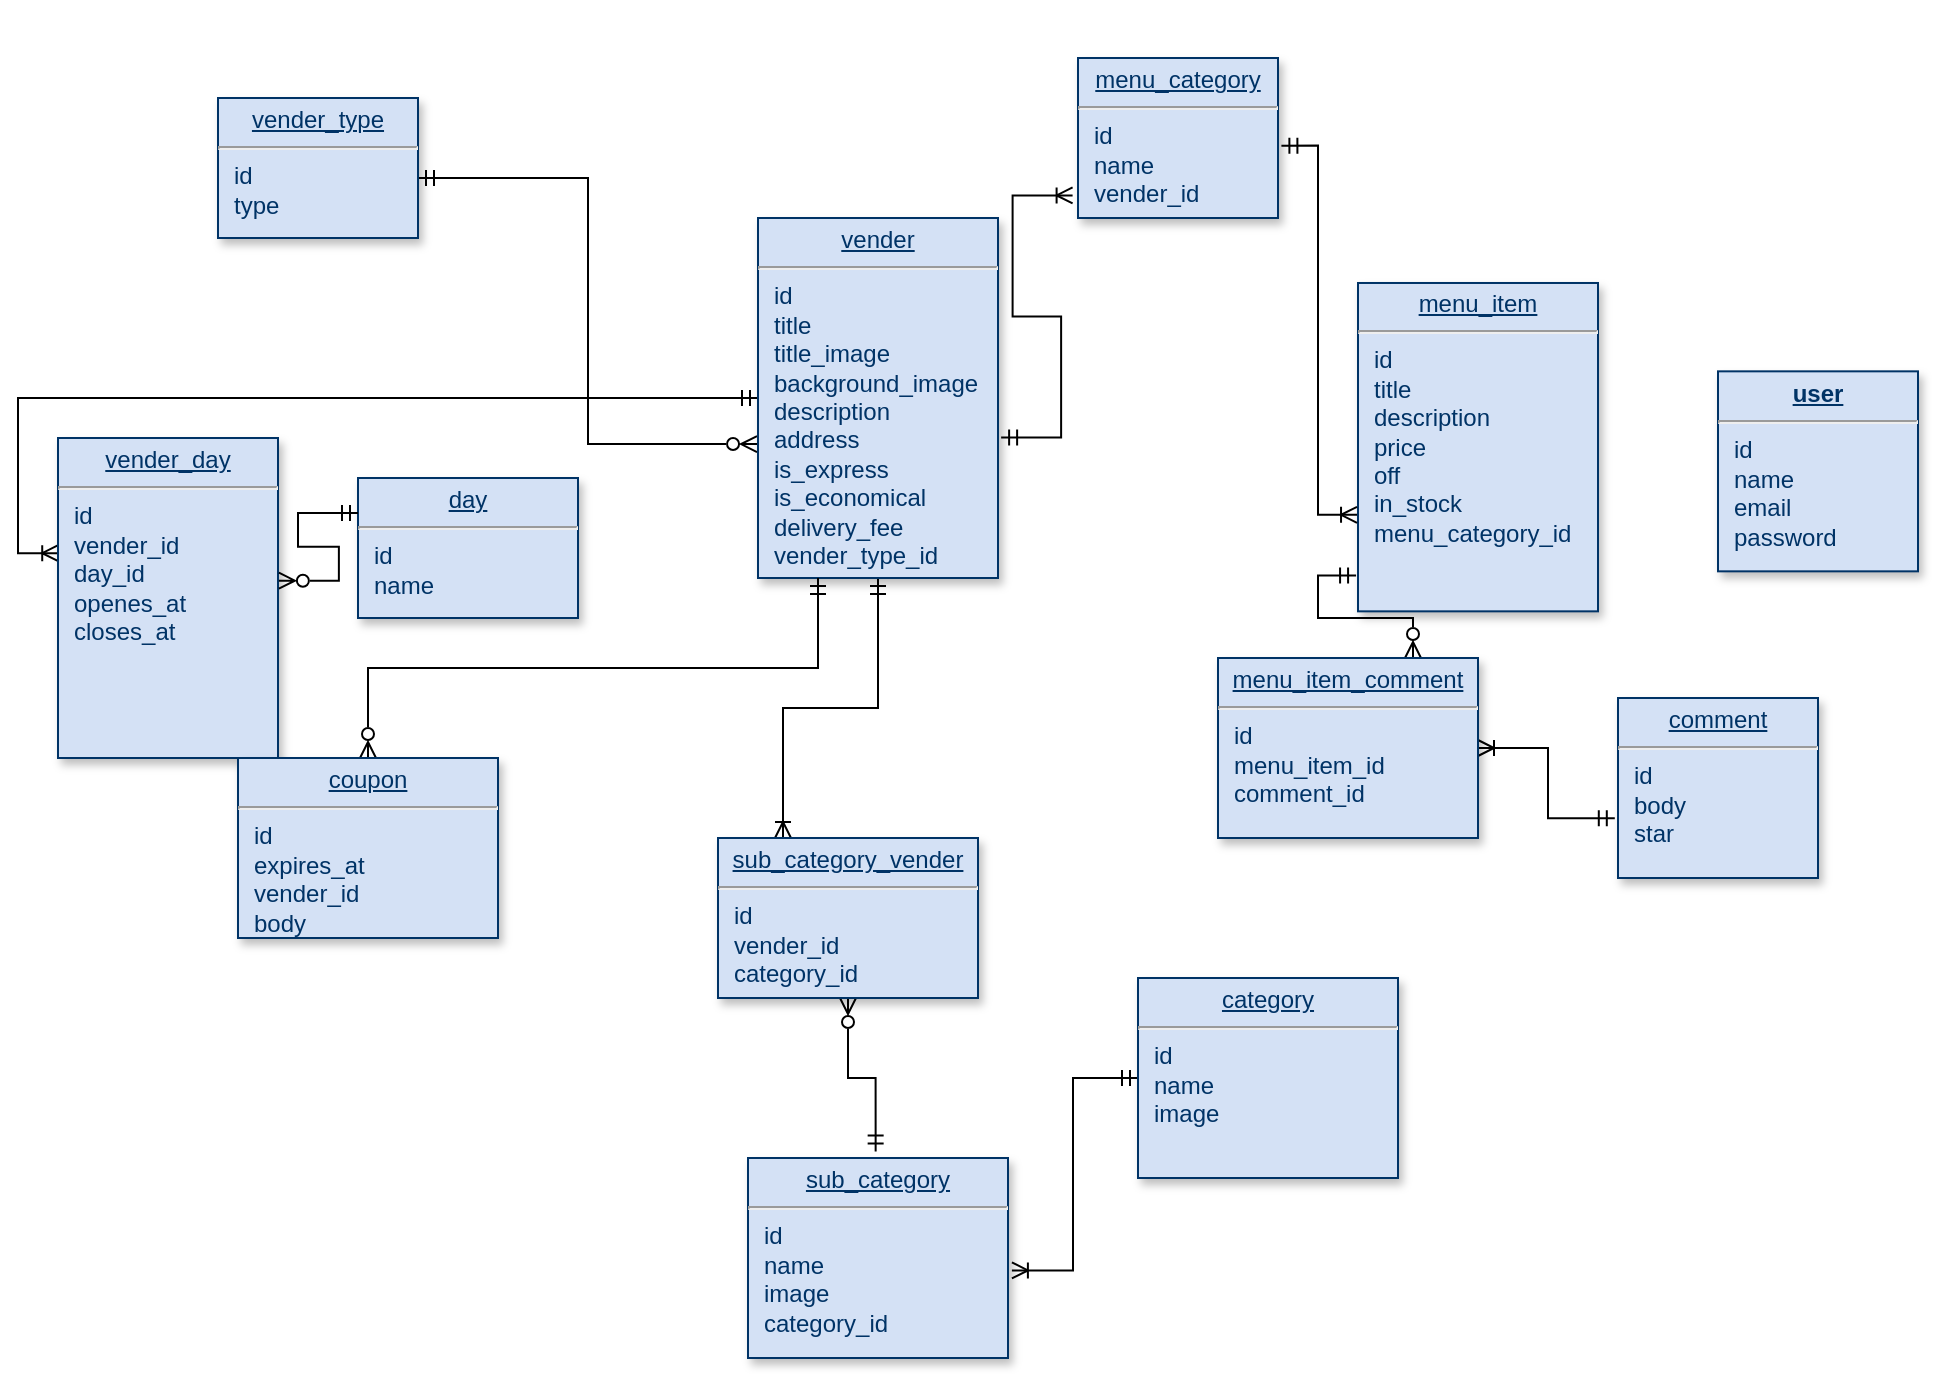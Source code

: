 <mxfile version="20.3.0" type="device"><diagram name="Page-1" id="efa7a0a1-bf9b-a30e-e6df-94a7791c09e9"><mxGraphModel dx="3093" dy="489" grid="1" gridSize="10" guides="1" tooltips="1" connect="1" arrows="1" fold="1" page="1" pageScale="1" pageWidth="2339" pageHeight="3300" background="none" math="0" shadow="0"><root><mxCell id="0"/><mxCell id="1" parent="0"/><mxCell id="Bjh7Wjrsop8_j-FTb7XY-119" style="edgeStyle=orthogonalEdgeStyle;rounded=0;orthogonalLoop=1;jettySize=auto;html=1;entryX=0.001;entryY=0.36;entryDx=0;entryDy=0;entryPerimeter=0;endArrow=ERoneToMany;endFill=0;startArrow=ERmandOne;startFill=0;" parent="1" source="21" target="Bjh7Wjrsop8_j-FTb7XY-115" edge="1"><mxGeometry relative="1" as="geometry"/></mxCell><mxCell id="Bjh7Wjrsop8_j-FTb7XY-129" style="edgeStyle=orthogonalEdgeStyle;rounded=0;orthogonalLoop=1;jettySize=auto;html=1;entryX=1;entryY=0.571;entryDx=0;entryDy=0;entryPerimeter=0;startArrow=ERzeroToMany;startFill=0;endArrow=ERmandOne;endFill=0;exitX=-0.004;exitY=0.628;exitDx=0;exitDy=0;exitPerimeter=0;" parent="1" source="21" target="Bjh7Wjrsop8_j-FTb7XY-128" edge="1"><mxGeometry relative="1" as="geometry"/></mxCell><mxCell id="AJkxnm_M0VdxN355llqN-27" style="edgeStyle=orthogonalEdgeStyle;rounded=0;orthogonalLoop=1;jettySize=auto;html=1;exitX=0.5;exitY=1;exitDx=0;exitDy=0;entryX=0.25;entryY=0;entryDx=0;entryDy=0;startArrow=ERmandOne;startFill=0;endArrow=ERoneToMany;endFill=0;" edge="1" parent="1" source="21" target="AJkxnm_M0VdxN355llqN-26"><mxGeometry relative="1" as="geometry"/></mxCell><mxCell id="21" value="&lt;p style=&quot;margin: 0px; margin-top: 4px; text-align: center; text-decoration: underline;&quot;&gt;vender&lt;/p&gt;&lt;hr&gt;&lt;p style=&quot;margin: 0px; margin-left: 8px;&quot;&gt;id&lt;br&gt;&lt;/p&gt;&lt;p style=&quot;margin: 0px; margin-left: 8px;&quot;&gt;title&lt;/p&gt;&lt;p style=&quot;margin: 0px; margin-left: 8px;&quot;&gt;title_image&lt;/p&gt;&lt;p style=&quot;margin: 0px; margin-left: 8px;&quot;&gt;background_image&lt;/p&gt;&lt;p style=&quot;margin: 0px; margin-left: 8px;&quot;&gt;description&lt;/p&gt;&lt;p style=&quot;margin: 0px; margin-left: 8px;&quot;&gt;address&lt;/p&gt;&lt;p style=&quot;margin: 0px; margin-left: 8px;&quot;&gt;&lt;span style=&quot;background-color: initial;&quot;&gt;is_express&lt;/span&gt;&lt;br&gt;&lt;/p&gt;&lt;p style=&quot;margin: 0px; margin-left: 8px;&quot;&gt;&lt;span style=&quot;background-color: initial;&quot;&gt;is_economical&lt;/span&gt;&lt;/p&gt;&lt;p style=&quot;margin: 0px; margin-left: 8px;&quot;&gt;delivery_fee&lt;/p&gt;&lt;p style=&quot;margin: 0px 0px 0px 8px;&quot;&gt;vender_type_id&lt;/p&gt;&lt;p style=&quot;margin: 0px 0px 0px 8px;&quot;&gt;&lt;br&gt;&lt;/p&gt;&lt;div&gt;&lt;br&gt;&lt;/div&gt;" style="verticalAlign=top;align=left;overflow=fill;fontSize=12;fontFamily=Helvetica;html=1;strokeColor=#003366;shadow=1;fillColor=#D4E1F5;fontColor=#003366" parent="1" vertex="1"><mxGeometry x="200" y="160" width="120" height="180" as="geometry"/></mxCell><mxCell id="25" value="&lt;p style=&quot;margin: 0px; margin-top: 4px; text-align: center; text-decoration: underline;&quot;&gt;&lt;b&gt;user&lt;/b&gt;&lt;/p&gt;&lt;hr&gt;&lt;p style=&quot;margin: 0px; margin-left: 8px;&quot;&gt;id&lt;/p&gt;&lt;p style=&quot;margin: 0px; margin-left: 8px;&quot;&gt;name&lt;/p&gt;&lt;p style=&quot;margin: 0px; margin-left: 8px;&quot;&gt;email&lt;/p&gt;&lt;p style=&quot;margin: 0px; margin-left: 8px;&quot;&gt;password&lt;/p&gt;" style="verticalAlign=top;align=left;overflow=fill;fontSize=12;fontFamily=Helvetica;html=1;strokeColor=#003366;shadow=1;fillColor=#D4E1F5;fontColor=#003366" parent="1" vertex="1"><mxGeometry x="680" y="236.67" width="100" height="100" as="geometry"/></mxCell><mxCell id="Bjh7Wjrsop8_j-FTb7XY-115" value="&lt;p style=&quot;margin: 0px; margin-top: 4px; text-align: center; text-decoration: underline;&quot;&gt;vender_day&lt;/p&gt;&lt;hr&gt;&lt;p style=&quot;margin: 0px; margin-left: 8px;&quot;&gt;id&lt;br&gt;&lt;/p&gt;&lt;p style=&quot;margin: 0px; margin-left: 8px;&quot;&gt;vender_id&lt;/p&gt;&lt;p style=&quot;margin: 0px; margin-left: 8px;&quot;&gt;day_id&lt;/p&gt;&lt;p style=&quot;margin: 0px; margin-left: 8px;&quot;&gt;openes_at&lt;/p&gt;&lt;p style=&quot;margin: 0px; margin-left: 8px;&quot;&gt;closes_at&lt;/p&gt;&lt;p style=&quot;margin: 0px; margin-left: 8px;&quot;&gt;&lt;br&gt;&lt;/p&gt;" style="verticalAlign=top;align=left;overflow=fill;fontSize=12;fontFamily=Helvetica;html=1;strokeColor=#003366;shadow=1;fillColor=#D4E1F5;fontColor=#003366" parent="1" vertex="1"><mxGeometry x="-150" y="270" width="110" height="160" as="geometry"/></mxCell><mxCell id="Bjh7Wjrsop8_j-FTb7XY-116" value="&lt;p style=&quot;margin: 0px; margin-top: 4px; text-align: center; text-decoration: underline;&quot;&gt;day&lt;/p&gt;&lt;hr&gt;&lt;p style=&quot;margin: 0px; margin-left: 8px;&quot;&gt;id&lt;br&gt;&lt;/p&gt;&lt;p style=&quot;margin: 0px; margin-left: 8px;&quot;&gt;name&lt;/p&gt;&lt;p style=&quot;margin: 0px; margin-left: 8px;&quot;&gt;&lt;br&gt;&lt;/p&gt;" style="verticalAlign=top;align=left;overflow=fill;fontSize=12;fontFamily=Helvetica;html=1;strokeColor=#003366;shadow=1;fillColor=#D4E1F5;fontColor=#003366" parent="1" vertex="1"><mxGeometry y="290" width="110" height="70" as="geometry"/></mxCell><mxCell id="Bjh7Wjrsop8_j-FTb7XY-117" value="" style="edgeStyle=entityRelationEdgeStyle;fontSize=12;html=1;endArrow=ERmandOne;startArrow=ERzeroToMany;rounded=0;entryX=0;entryY=0.25;entryDx=0;entryDy=0;exitX=1.004;exitY=0.446;exitDx=0;exitDy=0;exitPerimeter=0;startFill=0;endFill=0;" parent="1" source="Bjh7Wjrsop8_j-FTb7XY-115" target="Bjh7Wjrsop8_j-FTb7XY-116" edge="1"><mxGeometry width="100" height="100" relative="1" as="geometry"><mxPoint x="-60" y="280" as="sourcePoint"/><mxPoint x="40" y="180" as="targetPoint"/></mxGeometry></mxCell><mxCell id="Bjh7Wjrsop8_j-FTb7XY-128" value="&lt;p style=&quot;margin: 0px; margin-top: 4px; text-align: center; text-decoration: underline;&quot;&gt;vender_type&lt;/p&gt;&lt;hr&gt;&lt;p style=&quot;margin: 0px; margin-left: 8px;&quot;&gt;id&lt;br&gt;&lt;/p&gt;&lt;p style=&quot;margin: 0px; margin-left: 8px;&quot;&gt;type&lt;/p&gt;&lt;p style=&quot;margin: 0px; margin-left: 8px;&quot;&gt;&lt;br&gt;&lt;/p&gt;" style="verticalAlign=top;align=left;overflow=fill;fontSize=12;fontFamily=Helvetica;html=1;strokeColor=#003366;shadow=1;fillColor=#D4E1F5;fontColor=#003366" parent="1" vertex="1"><mxGeometry x="-70" y="100" width="100" height="70" as="geometry"/></mxCell><mxCell id="Bjh7Wjrsop8_j-FTb7XY-130" value="&lt;p style=&quot;margin: 0px; margin-top: 4px; text-align: center; text-decoration: underline;&quot;&gt;comment&lt;/p&gt;&lt;hr&gt;&lt;p style=&quot;margin: 0px; margin-left: 8px;&quot;&gt;id&lt;/p&gt;&lt;p style=&quot;margin: 0px; margin-left: 8px;&quot;&gt;body&lt;/p&gt;&lt;p style=&quot;margin: 0px; margin-left: 8px;&quot;&gt;star&lt;/p&gt;" style="verticalAlign=top;align=left;overflow=fill;fontSize=12;fontFamily=Helvetica;html=1;strokeColor=#003366;shadow=1;fillColor=#D4E1F5;fontColor=#003366" parent="1" vertex="1"><mxGeometry x="630" y="400" width="100" height="90" as="geometry"/></mxCell><mxCell id="Bjh7Wjrsop8_j-FTb7XY-131" value="&lt;p style=&quot;margin: 0px; margin-top: 4px; text-align: center; text-decoration: underline;&quot;&gt;menu_item&lt;/p&gt;&lt;hr&gt;&lt;p style=&quot;margin: 0px; margin-left: 8px;&quot;&gt;id&lt;br&gt;&lt;/p&gt;&lt;p style=&quot;margin: 0px; margin-left: 8px;&quot;&gt;title&lt;/p&gt;&lt;p style=&quot;margin: 0px; margin-left: 8px;&quot;&gt;description&lt;/p&gt;&lt;p style=&quot;margin: 0px; margin-left: 8px;&quot;&gt;price&lt;/p&gt;&lt;p style=&quot;margin: 0px; margin-left: 8px;&quot;&gt;off&lt;/p&gt;&lt;p style=&quot;margin: 0px; margin-left: 8px;&quot;&gt;in_stock&lt;/p&gt;&lt;p style=&quot;margin: 0px; margin-left: 8px;&quot;&gt;&lt;span style=&quot;background-color: initial;&quot;&gt;menu_category_id&lt;/span&gt;&lt;/p&gt;" style="verticalAlign=top;align=left;overflow=fill;fontSize=12;fontFamily=Helvetica;html=1;strokeColor=#003366;shadow=1;fillColor=#D4E1F5;fontColor=#003366" parent="1" vertex="1"><mxGeometry x="500" y="192.49" width="120" height="164.18" as="geometry"/></mxCell><mxCell id="Bjh7Wjrsop8_j-FTb7XY-132" style="edgeStyle=orthogonalEdgeStyle;rounded=0;orthogonalLoop=1;jettySize=auto;html=1;exitX=0.5;exitY=1;exitDx=0;exitDy=0;startArrow=ERzeroToMany;startFill=0;endArrow=ERzeroToMany;endFill=0;" parent="1" source="Bjh7Wjrsop8_j-FTb7XY-130" target="Bjh7Wjrsop8_j-FTb7XY-130" edge="1"><mxGeometry relative="1" as="geometry"/></mxCell><mxCell id="Bjh7Wjrsop8_j-FTb7XY-134" style="edgeStyle=orthogonalEdgeStyle;rounded=0;orthogonalLoop=1;jettySize=auto;html=1;exitX=0.5;exitY=1;exitDx=0;exitDy=0;fontFamily=Helvetica;fontSize=12;fontColor=#003366;startArrow=ERzeroToMany;startFill=0;endArrow=ERzeroToMany;endFill=0;" parent="1" edge="1"><mxGeometry relative="1" as="geometry"><mxPoint x="330" y="60" as="sourcePoint"/><mxPoint x="330" y="60" as="targetPoint"/></mxGeometry></mxCell><mxCell id="Bjh7Wjrsop8_j-FTb7XY-139" style="edgeStyle=orthogonalEdgeStyle;rounded=0;orthogonalLoop=1;jettySize=auto;html=1;entryX=-0.004;entryY=0.706;entryDx=0;entryDy=0;entryPerimeter=0;fontFamily=Helvetica;fontSize=12;fontColor=#003366;startArrow=ERmandOne;startFill=0;endArrow=ERoneToMany;endFill=0;exitX=1.017;exitY=0.548;exitDx=0;exitDy=0;exitPerimeter=0;" parent="1" source="Bjh7Wjrsop8_j-FTb7XY-136" target="Bjh7Wjrsop8_j-FTb7XY-131" edge="1"><mxGeometry relative="1" as="geometry"><mxPoint x="440" y="171.67" as="sourcePoint"/><Array as="points"><mxPoint x="480" y="124"/><mxPoint x="480" y="308"/></Array></mxGeometry></mxCell><mxCell id="Bjh7Wjrsop8_j-FTb7XY-136" value="&lt;p style=&quot;margin: 0px; margin-top: 4px; text-align: center; text-decoration: underline;&quot;&gt;menu_category&lt;/p&gt;&lt;hr&gt;&lt;p style=&quot;margin: 0px; margin-left: 8px;&quot;&gt;id&lt;br&gt;&lt;/p&gt;&lt;p style=&quot;margin: 0px; margin-left: 8px;&quot;&gt;&lt;span style=&quot;background-color: initial;&quot;&gt;name&lt;/span&gt;&lt;/p&gt;&lt;p style=&quot;margin: 0px; margin-left: 8px;&quot;&gt;&lt;span style=&quot;background-color: initial;&quot;&gt;vender_id&lt;/span&gt;&lt;/p&gt;" style="verticalAlign=top;align=left;overflow=fill;fontSize=12;fontFamily=Helvetica;html=1;strokeColor=#003366;shadow=1;fillColor=#D4E1F5;fontColor=#003366" parent="1" vertex="1"><mxGeometry x="360" y="80" width="100" height="80" as="geometry"/></mxCell><mxCell id="Bjh7Wjrsop8_j-FTb7XY-137" value="" style="edgeStyle=entityRelationEdgeStyle;fontSize=12;html=1;endArrow=ERoneToMany;endFill=0;rounded=0;fontFamily=Helvetica;fontColor=#003366;entryX=-0.027;entryY=0.859;entryDx=0;entryDy=0;entryPerimeter=0;exitX=1.013;exitY=0.61;exitDx=0;exitDy=0;exitPerimeter=0;startArrow=ERmandOne;startFill=0;" parent="1" source="21" target="Bjh7Wjrsop8_j-FTb7XY-136" edge="1"><mxGeometry width="100" height="100" relative="1" as="geometry"><mxPoint x="180" y="260" as="sourcePoint"/><mxPoint x="280" y="160" as="targetPoint"/></mxGeometry></mxCell><mxCell id="Bjh7Wjrsop8_j-FTb7XY-141" style="edgeStyle=orthogonalEdgeStyle;rounded=0;orthogonalLoop=1;jettySize=auto;html=1;exitX=0.75;exitY=0;exitDx=0;exitDy=0;entryX=-0.008;entryY=0.891;entryDx=0;entryDy=0;entryPerimeter=0;fontFamily=Helvetica;fontSize=12;fontColor=#003366;startArrow=ERzeroToMany;startFill=0;endArrow=ERmandOne;endFill=0;" parent="1" source="Bjh7Wjrsop8_j-FTb7XY-140" target="Bjh7Wjrsop8_j-FTb7XY-131" edge="1"><mxGeometry relative="1" as="geometry"/></mxCell><mxCell id="Bjh7Wjrsop8_j-FTb7XY-143" style="edgeStyle=orthogonalEdgeStyle;rounded=0;orthogonalLoop=1;jettySize=auto;html=1;exitX=1;exitY=0.5;exitDx=0;exitDy=0;entryX=-0.016;entryY=0.668;entryDx=0;entryDy=0;entryPerimeter=0;fontFamily=Helvetica;fontSize=12;fontColor=#003366;startArrow=ERoneToMany;startFill=0;endArrow=ERmandOne;endFill=0;" parent="1" source="Bjh7Wjrsop8_j-FTb7XY-140" target="Bjh7Wjrsop8_j-FTb7XY-130" edge="1"><mxGeometry relative="1" as="geometry"/></mxCell><mxCell id="Bjh7Wjrsop8_j-FTb7XY-140" value="&lt;p style=&quot;margin: 0px; margin-top: 4px; text-align: center; text-decoration: underline;&quot;&gt;menu_item_comment&lt;/p&gt;&lt;hr&gt;&lt;p style=&quot;margin: 0px; margin-left: 8px;&quot;&gt;id&lt;/p&gt;&lt;p style=&quot;margin: 0px; margin-left: 8px;&quot;&gt;menu_item_id&lt;/p&gt;&lt;p style=&quot;margin: 0px; margin-left: 8px;&quot;&gt;comment_id&lt;/p&gt;" style="verticalAlign=top;align=left;overflow=fill;fontSize=12;fontFamily=Helvetica;html=1;strokeColor=#003366;shadow=1;fillColor=#D4E1F5;fontColor=#003366" parent="1" vertex="1"><mxGeometry x="430" y="380" width="130" height="90" as="geometry"/></mxCell><mxCell id="Bjh7Wjrsop8_j-FTb7XY-146" style="edgeStyle=orthogonalEdgeStyle;rounded=0;orthogonalLoop=1;jettySize=auto;html=1;exitX=0.5;exitY=0;exitDx=0;exitDy=0;entryX=0.25;entryY=1;entryDx=0;entryDy=0;fontFamily=Helvetica;fontSize=12;fontColor=#003366;startArrow=ERzeroToMany;startFill=0;endArrow=ERmandOne;endFill=0;" parent="1" source="Bjh7Wjrsop8_j-FTb7XY-145" target="21" edge="1"><mxGeometry relative="1" as="geometry"/></mxCell><mxCell id="Bjh7Wjrsop8_j-FTb7XY-145" value="&lt;p style=&quot;margin: 0px; margin-top: 4px; text-align: center; text-decoration: underline;&quot;&gt;coupon&lt;/p&gt;&lt;hr&gt;&lt;p style=&quot;margin: 0px; margin-left: 8px;&quot;&gt;id&lt;/p&gt;&lt;p style=&quot;margin: 0px; margin-left: 8px;&quot;&gt;expires_at&lt;/p&gt;&lt;p style=&quot;margin: 0px; margin-left: 8px;&quot;&gt;vender_id&lt;/p&gt;&lt;p style=&quot;margin: 0px; margin-left: 8px;&quot;&gt;body&lt;/p&gt;" style="verticalAlign=top;align=left;overflow=fill;fontSize=12;fontFamily=Helvetica;html=1;strokeColor=#003366;shadow=1;fillColor=#D4E1F5;fontColor=#003366" parent="1" vertex="1"><mxGeometry x="-60" y="430" width="130" height="90" as="geometry"/></mxCell><mxCell id="AJkxnm_M0VdxN355llqN-25" value="&lt;p style=&quot;margin: 0px; margin-top: 4px; text-align: center; text-decoration: underline;&quot;&gt;sub_category&lt;/p&gt;&lt;hr&gt;&lt;p style=&quot;margin: 0px; margin-left: 8px;&quot;&gt;id&lt;/p&gt;&lt;p style=&quot;margin: 0px; margin-left: 8px;&quot;&gt;name&lt;/p&gt;&lt;p style=&quot;margin: 0px; margin-left: 8px;&quot;&gt;image&lt;/p&gt;&lt;p style=&quot;margin: 0px; margin-left: 8px;&quot;&gt;category_id&lt;/p&gt;" style="verticalAlign=top;align=left;overflow=fill;fontSize=12;fontFamily=Helvetica;html=1;strokeColor=#003366;shadow=1;fillColor=#D4E1F5;fontColor=#003366" vertex="1" parent="1"><mxGeometry x="195" y="630" width="130" height="100" as="geometry"/></mxCell><mxCell id="AJkxnm_M0VdxN355llqN-28" style="edgeStyle=orthogonalEdgeStyle;rounded=0;orthogonalLoop=1;jettySize=auto;html=1;entryX=0.491;entryY=-0.033;entryDx=0;entryDy=0;entryPerimeter=0;startArrow=ERzeroToMany;startFill=0;endArrow=ERmandOne;endFill=0;" edge="1" parent="1" source="AJkxnm_M0VdxN355llqN-26" target="AJkxnm_M0VdxN355llqN-25"><mxGeometry relative="1" as="geometry"/></mxCell><mxCell id="AJkxnm_M0VdxN355llqN-26" value="&lt;p style=&quot;margin: 0px; margin-top: 4px; text-align: center; text-decoration: underline;&quot;&gt;sub_category_vender&lt;/p&gt;&lt;hr&gt;&lt;p style=&quot;margin: 0px; margin-left: 8px;&quot;&gt;id&lt;/p&gt;&lt;p style=&quot;margin: 0px; margin-left: 8px;&quot;&gt;vender_id&lt;/p&gt;&lt;p style=&quot;margin: 0px; margin-left: 8px;&quot;&gt;category_id&lt;/p&gt;&lt;p style=&quot;margin: 0px; margin-left: 8px;&quot;&gt;&lt;br&gt;&lt;/p&gt;" style="verticalAlign=top;align=left;overflow=fill;fontSize=12;fontFamily=Helvetica;html=1;strokeColor=#003366;shadow=1;fillColor=#D4E1F5;fontColor=#003366" vertex="1" parent="1"><mxGeometry x="180" y="470" width="130" height="80" as="geometry"/></mxCell><mxCell id="AJkxnm_M0VdxN355llqN-32" style="edgeStyle=orthogonalEdgeStyle;rounded=0;orthogonalLoop=1;jettySize=auto;html=1;entryX=1.015;entryY=0.562;entryDx=0;entryDy=0;entryPerimeter=0;startArrow=ERmandOne;startFill=0;endArrow=ERoneToMany;endFill=0;" edge="1" parent="1" source="AJkxnm_M0VdxN355llqN-31" target="AJkxnm_M0VdxN355llqN-25"><mxGeometry relative="1" as="geometry"/></mxCell><mxCell id="AJkxnm_M0VdxN355llqN-31" value="&lt;p style=&quot;margin: 0px; margin-top: 4px; text-align: center; text-decoration: underline;&quot;&gt;category&lt;/p&gt;&lt;hr&gt;&lt;p style=&quot;margin: 0px; margin-left: 8px;&quot;&gt;id&lt;/p&gt;&lt;p style=&quot;margin: 0px; margin-left: 8px;&quot;&gt;name&lt;/p&gt;&lt;p style=&quot;margin: 0px; margin-left: 8px;&quot;&gt;image&lt;/p&gt;" style="verticalAlign=top;align=left;overflow=fill;fontSize=12;fontFamily=Helvetica;html=1;strokeColor=#003366;shadow=1;fillColor=#D4E1F5;fontColor=#003366" vertex="1" parent="1"><mxGeometry x="390" y="540" width="130" height="100" as="geometry"/></mxCell></root></mxGraphModel></diagram></mxfile>